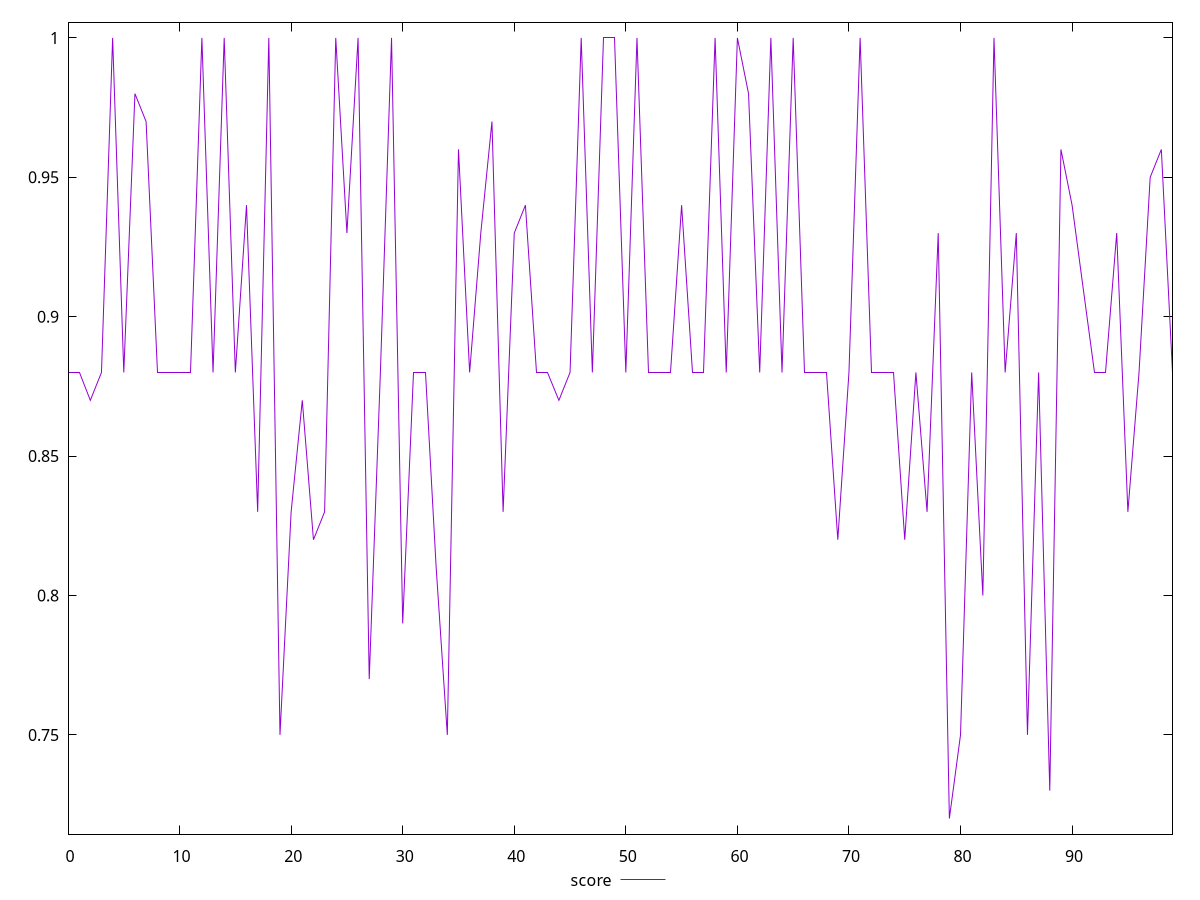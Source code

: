 reset

$score <<EOF
0 0.88
1 0.88
2 0.87
3 0.88
4 1
5 0.88
6 0.98
7 0.97
8 0.88
9 0.88
10 0.88
11 0.88
12 1
13 0.88
14 1
15 0.88
16 0.94
17 0.83
18 1
19 0.75
20 0.83
21 0.87
22 0.82
23 0.83
24 1
25 0.93
26 1
27 0.77
28 0.88
29 1
30 0.79
31 0.88
32 0.88
33 0.81
34 0.75
35 0.96
36 0.88
37 0.93
38 0.97
39 0.83
40 0.93
41 0.94
42 0.88
43 0.88
44 0.87
45 0.88
46 1
47 0.88
48 1
49 1
50 0.88
51 1
52 0.88
53 0.88
54 0.88
55 0.94
56 0.88
57 0.88
58 1
59 0.88
60 1
61 0.98
62 0.88
63 1
64 0.88
65 1
66 0.88
67 0.88
68 0.88
69 0.82
70 0.88
71 1
72 0.88
73 0.88
74 0.88
75 0.82
76 0.88
77 0.83
78 0.93
79 0.72
80 0.75
81 0.88
82 0.8
83 1
84 0.88
85 0.93
86 0.75
87 0.88
88 0.73
89 0.96
90 0.94
91 0.91
92 0.88
93 0.88
94 0.93
95 0.83
96 0.88
97 0.95
98 0.96
99 0.88
EOF

set key outside below
set xrange [0:99]
set yrange [0.7143999999999999:1.0056]
set trange [0.7143999999999999:1.0056]
set terminal svg size 640, 500 enhanced background rgb 'white'
set output "reprap/unused-css-rules/samples/pages+cached+noexternal+nomedia+nocss/score/values.svg"

plot $score title "score" with line

reset
